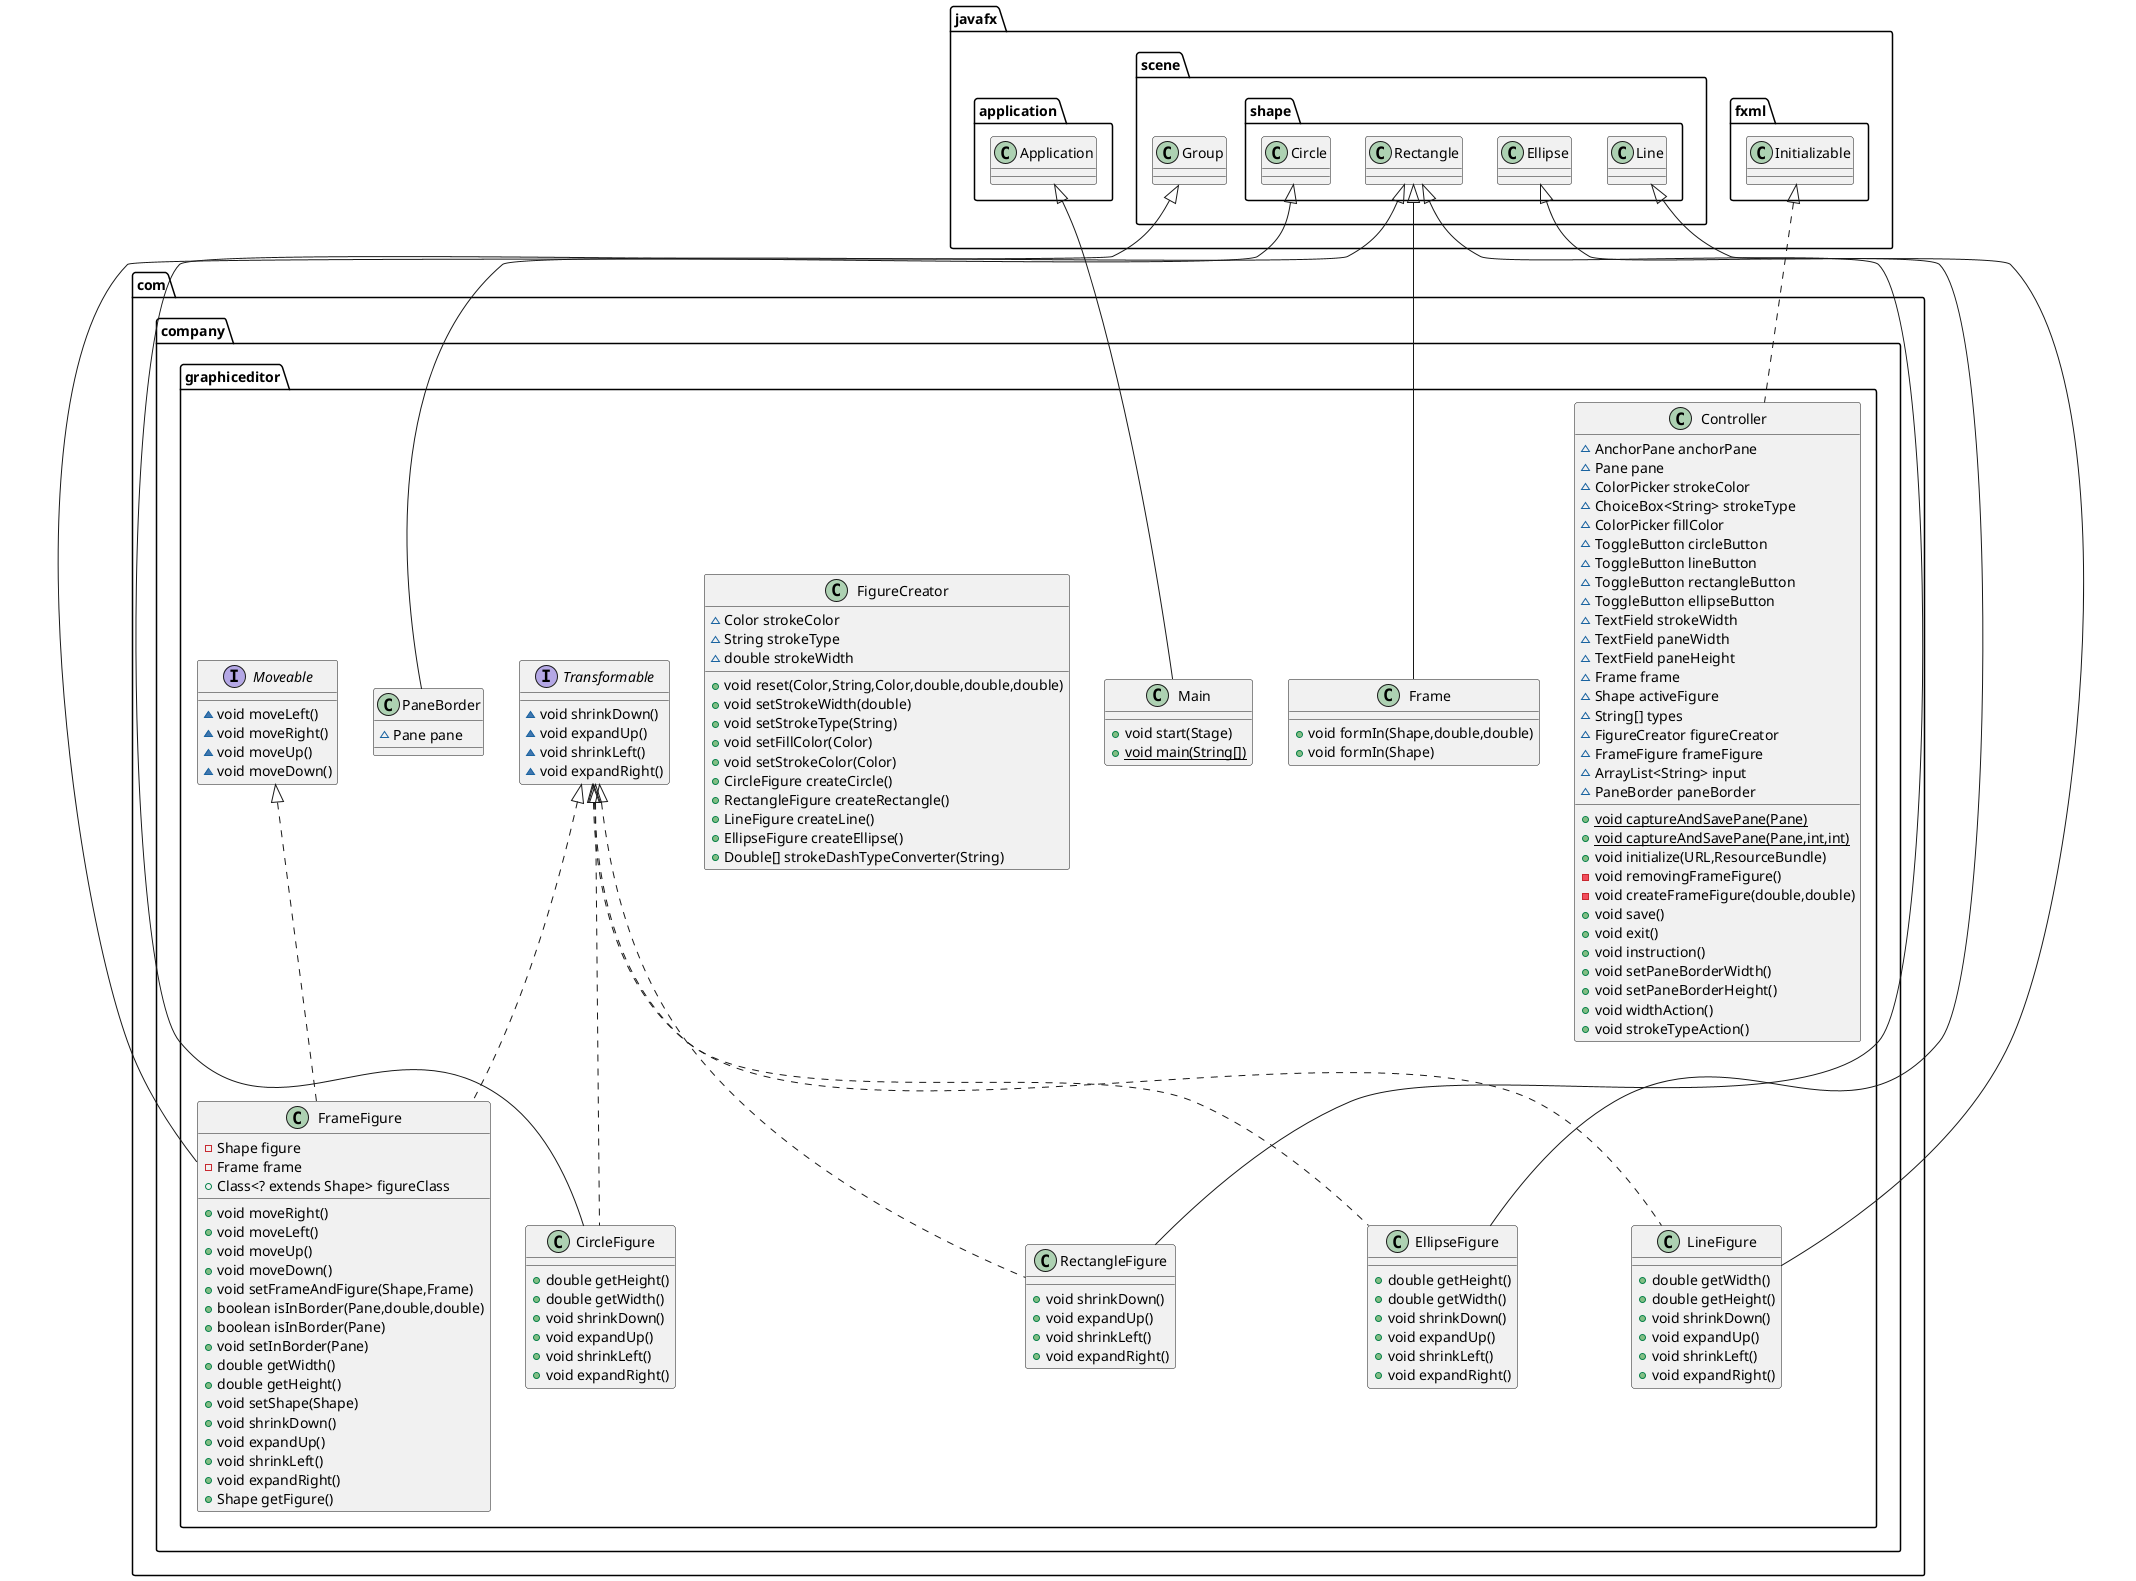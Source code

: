 @startuml
class com.company.graphiceditor.CircleFigure {
+ double getHeight()
+ double getWidth()
+ void shrinkDown()
+ void expandUp()
+ void shrinkLeft()
+ void expandRight()
}
class com.company.graphiceditor.FrameFigure {
- Shape figure
- Frame frame
+ Class<? extends Shape> figureClass
+ void moveRight()
+ void moveLeft()
+ void moveUp()
+ void moveDown()
+ void setFrameAndFigure(Shape,Frame)
+ boolean isInBorder(Pane,double,double)
+ boolean isInBorder(Pane)
+ void setInBorder(Pane)
+ double getWidth()
+ double getHeight()
+ void setShape(Shape)
+ void shrinkDown()
+ void expandUp()
+ void shrinkLeft()
+ void expandRight()
+ Shape getFigure()
}
class com.company.graphiceditor.Frame {
+ void formIn(Shape,double,double)
+ void formIn(Shape)
}
class com.company.graphiceditor.Main {
+ void start(Stage)
+ {static} void main(String[])
}
class com.company.graphiceditor.PaneBorder {
~ Pane pane
}
class com.company.graphiceditor.FigureCreator {
~ Color strokeColor
~ String strokeType
~ double strokeWidth
+ void reset(Color,String,Color,double,double,double)
+ void setStrokeWidth(double)
+ void setStrokeType(String)
+ void setFillColor(Color)
+ void setStrokeColor(Color)
+ CircleFigure createCircle()
+ RectangleFigure createRectangle()
+ LineFigure createLine()
+ EllipseFigure createEllipse()
+ Double[] strokeDashTypeConverter(String)
}
class com.company.graphiceditor.EllipseFigure {
+ double getHeight()
+ double getWidth()
+ void shrinkDown()
+ void expandUp()
+ void shrinkLeft()
+ void expandRight()
}
class com.company.graphiceditor.LineFigure {
+ double getWidth()
+ double getHeight()
+ void shrinkDown()
+ void expandUp()
+ void shrinkLeft()
+ void expandRight()
}
interface com.company.graphiceditor.Moveable {
~ void moveLeft()
~ void moveRight()
~ void moveUp()
~ void moveDown()
}
class com.company.graphiceditor.RectangleFigure {
+ void shrinkDown()
+ void expandUp()
+ void shrinkLeft()
+ void expandRight()
}
class com.company.graphiceditor.Controller {
~ AnchorPane anchorPane
~ Pane pane
~ ColorPicker strokeColor
~ ChoiceBox<String> strokeType
~ ColorPicker fillColor
~ ToggleButton circleButton
~ ToggleButton lineButton
~ ToggleButton rectangleButton
~ ToggleButton ellipseButton
~ TextField strokeWidth
~ TextField paneWidth
~ TextField paneHeight
~ Frame frame
~ Shape activeFigure
~ String[] types
~ FigureCreator figureCreator
~ FrameFigure frameFigure
~ ArrayList<String> input
~ PaneBorder paneBorder
+ {static} void captureAndSavePane(Pane)
+ {static} void captureAndSavePane(Pane,int,int)
+ void initialize(URL,ResourceBundle)
- void removingFrameFigure()
- void createFrameFigure(double,double)
+ void save()
+ void exit()
+ void instruction()
+ void setPaneBorderWidth()
+ void setPaneBorderHeight()
+ void widthAction()
+ void strokeTypeAction()
}
interface com.company.graphiceditor.Transformable {
~ void shrinkDown()
~ void expandUp()
~ void shrinkLeft()
~ void expandRight()
}


com.company.graphiceditor.Transformable <|.. com.company.graphiceditor.CircleFigure
javafx.scene.shape.Circle <|-- com.company.graphiceditor.CircleFigure
com.company.graphiceditor.Moveable <|.. com.company.graphiceditor.FrameFigure
com.company.graphiceditor.Transformable <|.. com.company.graphiceditor.FrameFigure
javafx.scene.Group <|-- com.company.graphiceditor.FrameFigure
javafx.scene.shape.Rectangle <|-- com.company.graphiceditor.Frame
javafx.application.Application <|-- com.company.graphiceditor.Main
javafx.scene.shape.Rectangle <|-- com.company.graphiceditor.PaneBorder
com.company.graphiceditor.Transformable <|.. com.company.graphiceditor.EllipseFigure
javafx.scene.shape.Ellipse <|-- com.company.graphiceditor.EllipseFigure
com.company.graphiceditor.Transformable <|.. com.company.graphiceditor.LineFigure
javafx.scene.shape.Line <|-- com.company.graphiceditor.LineFigure
com.company.graphiceditor.Transformable <|.. com.company.graphiceditor.RectangleFigure
javafx.scene.shape.Rectangle <|-- com.company.graphiceditor.RectangleFigure
javafx.fxml.Initializable <|.. com.company.graphiceditor.Controller
@enduml